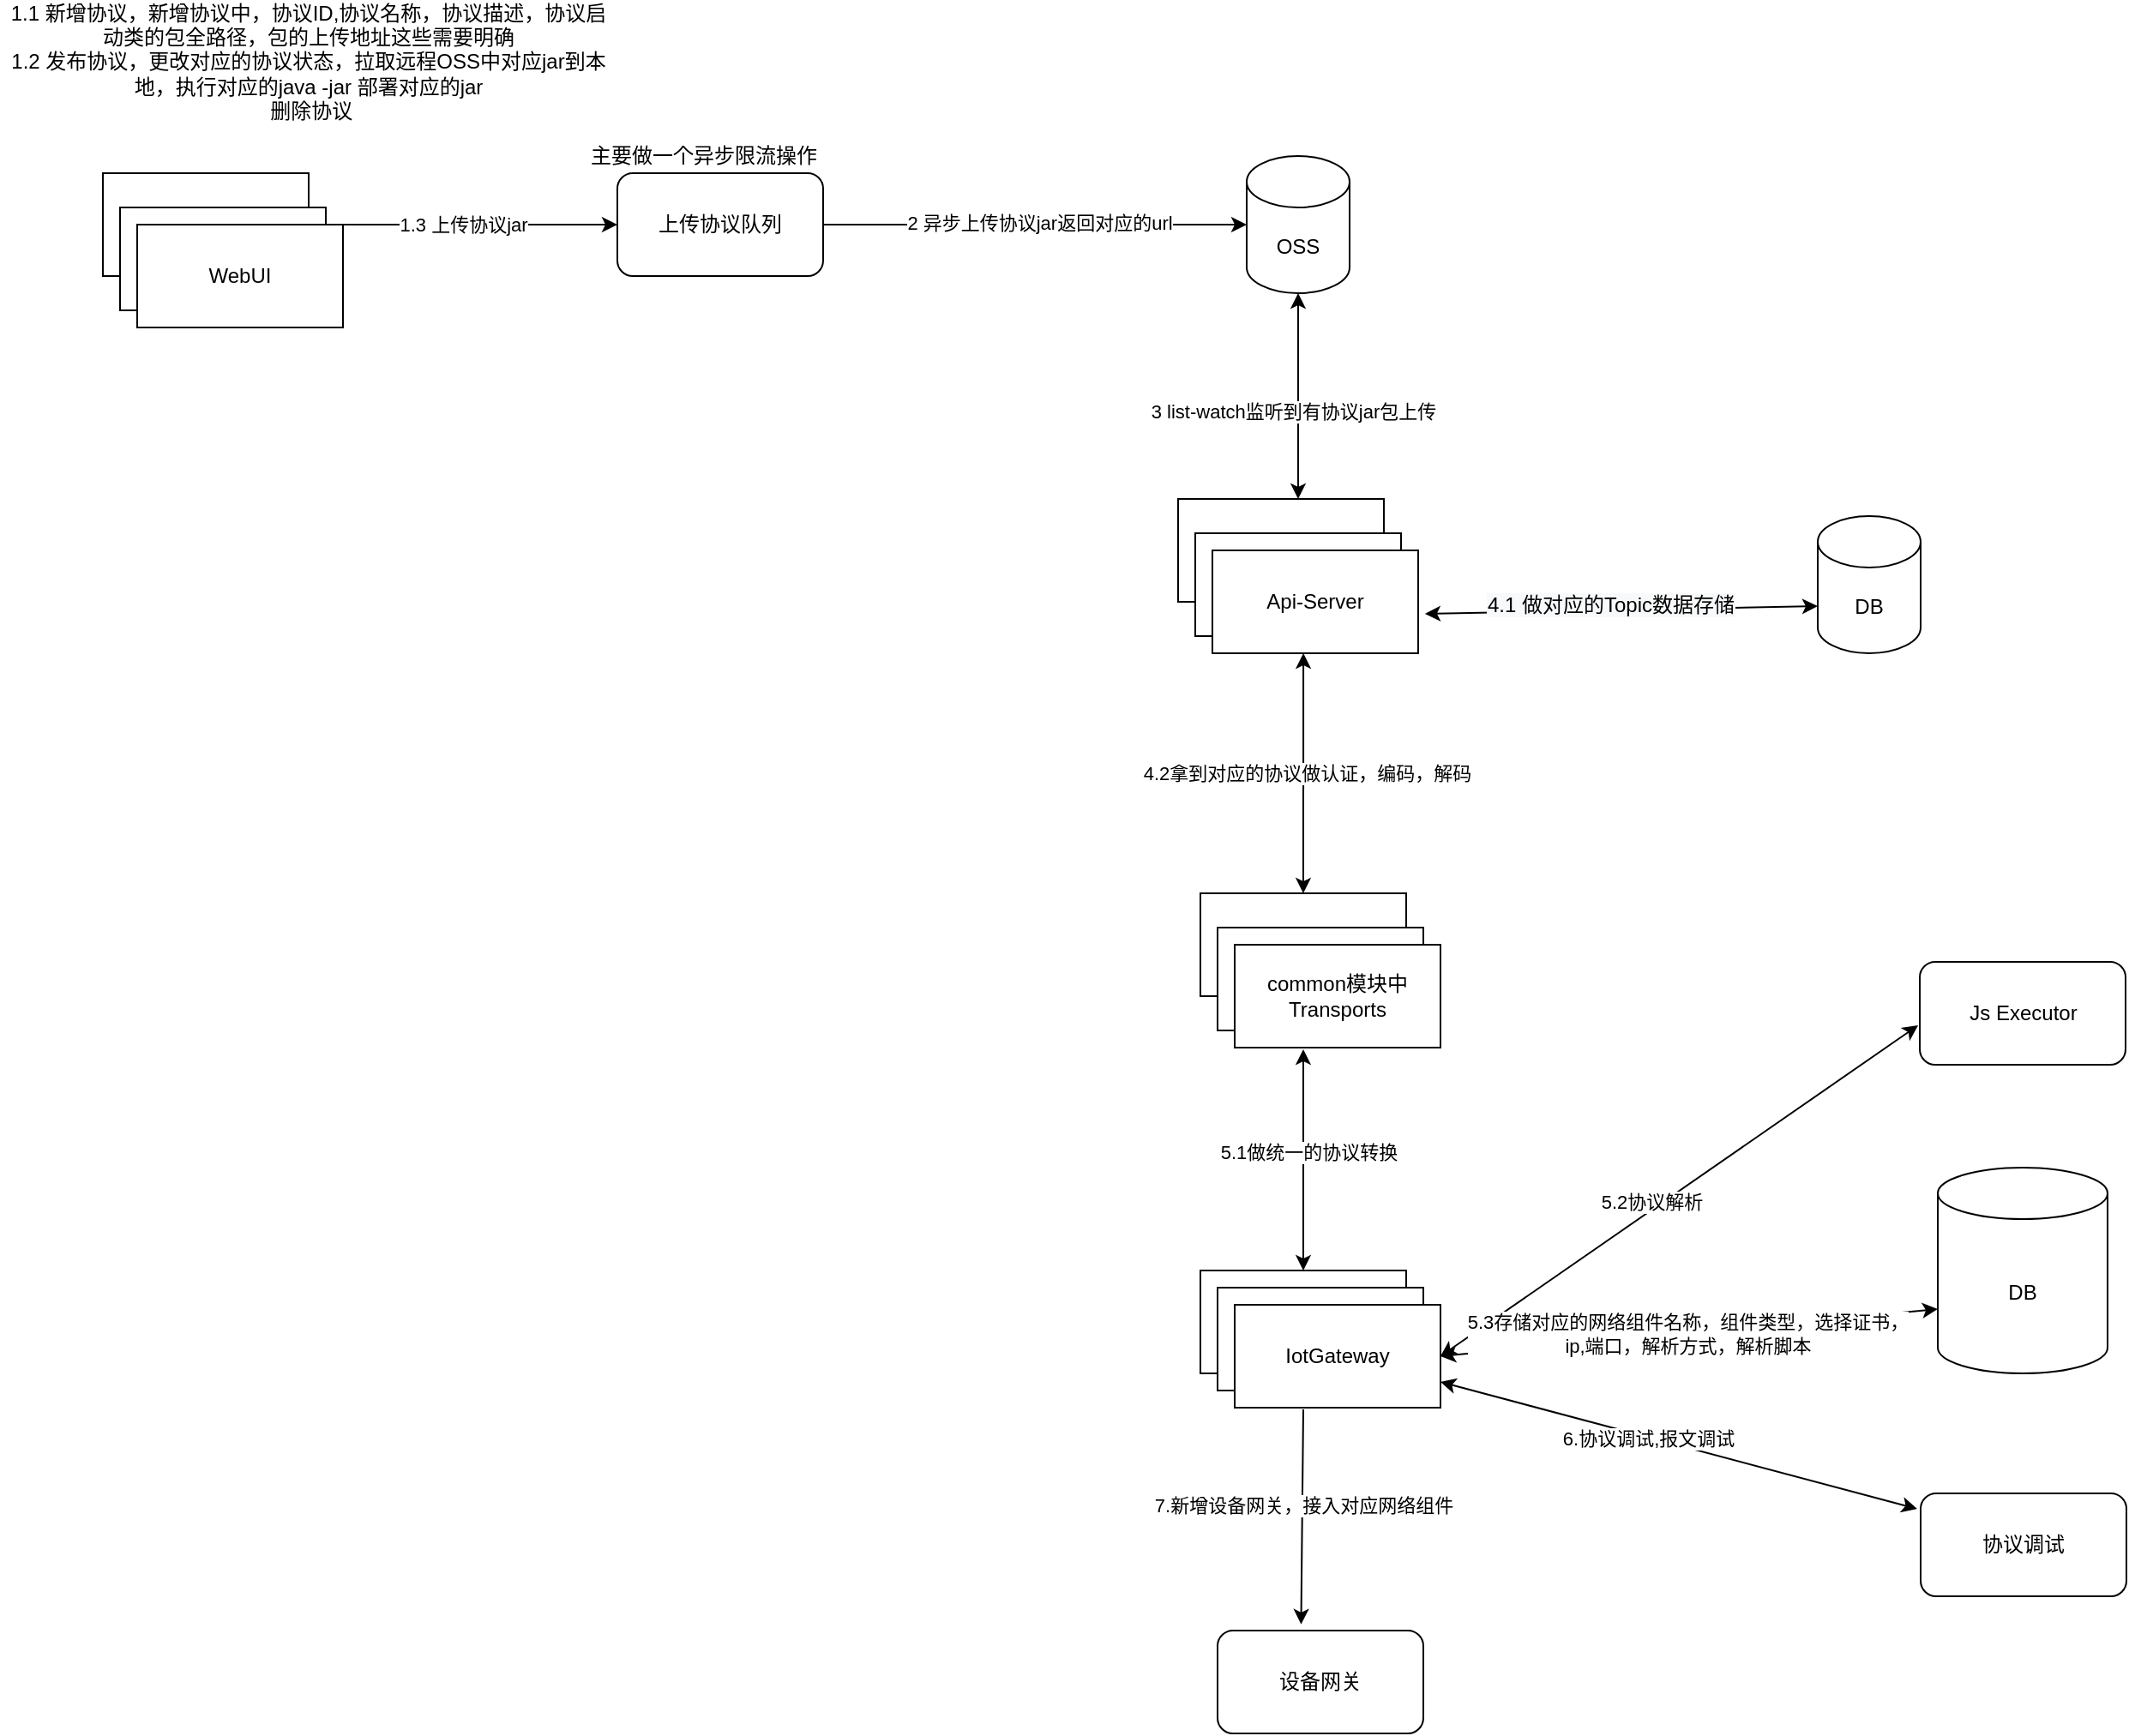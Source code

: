 <mxfile version="14.9.6" type="device"><diagram id="QC01FfjXsSG8Lmw8IUig" name="第 1 页"><mxGraphModel dx="652" dy="418" grid="1" gridSize="10" guides="1" tooltips="1" connect="1" arrows="1" fold="1" page="1" pageScale="1" pageWidth="827" pageHeight="1169" math="0" shadow="0"><root><mxCell id="0"/><mxCell id="1" parent="0"/><mxCell id="O3Fgp7e-K8LUQdWV6XME-1" value="" style="rounded=0;whiteSpace=wrap;html=1;" vertex="1" parent="1"><mxGeometry x="160" y="150" width="120" height="60" as="geometry"/></mxCell><mxCell id="O3Fgp7e-K8LUQdWV6XME-7" value="1.1 新增协议，新增协议中，协议ID,协议名称，协议描述，协议启动类的包全路径，包的上传地址这些需要明确&lt;br&gt;1.2 发布协议，更改对应的协议状态，拉取远程OSS中对应jar到本地，执行对应的java -jar 部署对应的jar&lt;br&gt;&amp;nbsp;删除协议" style="text;html=1;strokeColor=none;fillColor=none;align=center;verticalAlign=middle;whiteSpace=wrap;rounded=0;" vertex="1" parent="1"><mxGeometry x="100" y="80" width="360" height="10" as="geometry"/></mxCell><mxCell id="O3Fgp7e-K8LUQdWV6XME-9" value="OSS" style="shape=cylinder3;whiteSpace=wrap;html=1;boundedLbl=1;backgroundOutline=1;size=15;" vertex="1" parent="1"><mxGeometry x="827" y="140" width="60" height="80" as="geometry"/></mxCell><mxCell id="O3Fgp7e-K8LUQdWV6XME-10" value="上传协议队列" style="rounded=1;whiteSpace=wrap;html=1;" vertex="1" parent="1"><mxGeometry x="460" y="150" width="120" height="60" as="geometry"/></mxCell><mxCell id="O3Fgp7e-K8LUQdWV6XME-12" value="1.3 上传协议jar" style="endArrow=classic;html=1;exitX=1;exitY=0.5;exitDx=0;exitDy=0;entryX=0;entryY=0.5;entryDx=0;entryDy=0;" edge="1" parent="1" source="O3Fgp7e-K8LUQdWV6XME-1" target="O3Fgp7e-K8LUQdWV6XME-10"><mxGeometry width="50" height="50" relative="1" as="geometry"><mxPoint x="300" y="210" as="sourcePoint"/><mxPoint x="350" y="160" as="targetPoint"/></mxGeometry></mxCell><mxCell id="O3Fgp7e-K8LUQdWV6XME-13" value="" style="endArrow=classic;html=1;exitX=1;exitY=0.5;exitDx=0;exitDy=0;entryX=0;entryY=0.5;entryDx=0;entryDy=0;entryPerimeter=0;" edge="1" parent="1" source="O3Fgp7e-K8LUQdWV6XME-10" target="O3Fgp7e-K8LUQdWV6XME-9"><mxGeometry width="50" height="50" relative="1" as="geometry"><mxPoint x="610" y="220" as="sourcePoint"/><mxPoint x="660" y="170" as="targetPoint"/></mxGeometry></mxCell><mxCell id="O3Fgp7e-K8LUQdWV6XME-25" value="2 异步上传协议jar返回对应的url" style="edgeLabel;html=1;align=center;verticalAlign=middle;resizable=0;points=[];" vertex="1" connectable="0" parent="O3Fgp7e-K8LUQdWV6XME-13"><mxGeometry x="0.02" y="1" relative="1" as="geometry"><mxPoint as="offset"/></mxGeometry></mxCell><mxCell id="O3Fgp7e-K8LUQdWV6XME-14" value="DevicesIntegration" style="rounded=0;whiteSpace=wrap;html=1;" vertex="1" parent="1"><mxGeometry x="170" y="170" width="120" height="60" as="geometry"/></mxCell><mxCell id="O3Fgp7e-K8LUQdWV6XME-15" value="WebUI" style="rounded=0;whiteSpace=wrap;html=1;" vertex="1" parent="1"><mxGeometry x="180" y="180" width="120" height="60" as="geometry"/></mxCell><mxCell id="O3Fgp7e-K8LUQdWV6XME-18" value="" style="rounded=0;whiteSpace=wrap;html=1;" vertex="1" parent="1"><mxGeometry x="787" y="340" width="120" height="60" as="geometry"/></mxCell><mxCell id="O3Fgp7e-K8LUQdWV6XME-19" value="DevicesIntegration" style="rounded=0;whiteSpace=wrap;html=1;" vertex="1" parent="1"><mxGeometry x="797" y="360" width="120" height="60" as="geometry"/></mxCell><mxCell id="O3Fgp7e-K8LUQdWV6XME-20" value="Api-Server" style="rounded=0;whiteSpace=wrap;html=1;" vertex="1" parent="1"><mxGeometry x="807" y="370" width="120" height="60" as="geometry"/></mxCell><mxCell id="O3Fgp7e-K8LUQdWV6XME-23" value="" style="endArrow=classic;startArrow=classic;html=1;entryX=0.5;entryY=1;entryDx=0;entryDy=0;entryPerimeter=0;" edge="1" parent="1" target="O3Fgp7e-K8LUQdWV6XME-9"><mxGeometry width="50" height="50" relative="1" as="geometry"><mxPoint x="857" y="340" as="sourcePoint"/><mxPoint x="830" y="220" as="targetPoint"/><Array as="points"><mxPoint x="857" y="330"/></Array></mxGeometry></mxCell><mxCell id="O3Fgp7e-K8LUQdWV6XME-24" value="3 list-watch监听到有协议jar包上传" style="edgeLabel;html=1;align=center;verticalAlign=middle;resizable=0;points=[];" vertex="1" connectable="0" parent="O3Fgp7e-K8LUQdWV6XME-23"><mxGeometry x="-0.154" y="3" relative="1" as="geometry"><mxPoint as="offset"/></mxGeometry></mxCell><mxCell id="O3Fgp7e-K8LUQdWV6XME-26" value="DB" style="shape=cylinder3;whiteSpace=wrap;html=1;boundedLbl=1;backgroundOutline=1;size=15;" vertex="1" parent="1"><mxGeometry x="1160" y="350" width="60" height="80" as="geometry"/></mxCell><mxCell id="O3Fgp7e-K8LUQdWV6XME-27" value="" style="endArrow=classic;startArrow=classic;html=1;exitX=1.033;exitY=0.617;exitDx=0;exitDy=0;exitPerimeter=0;entryX=0;entryY=0;entryDx=0;entryDy=52.5;entryPerimeter=0;" edge="1" parent="1" source="O3Fgp7e-K8LUQdWV6XME-20" target="O3Fgp7e-K8LUQdWV6XME-26"><mxGeometry width="50" height="50" relative="1" as="geometry"><mxPoint x="700" y="490" as="sourcePoint"/><mxPoint x="750" y="440" as="targetPoint"/></mxGeometry></mxCell><mxCell id="O3Fgp7e-K8LUQdWV6XME-29" value="&lt;span style=&quot;font-size: 12px ; background-color: rgb(248 , 249 , 250)&quot;&gt;4.1 做对应的Topic数据存储&lt;/span&gt;" style="edgeLabel;html=1;align=center;verticalAlign=middle;resizable=0;points=[];" vertex="1" connectable="0" parent="O3Fgp7e-K8LUQdWV6XME-27"><mxGeometry x="-0.059" y="3" relative="1" as="geometry"><mxPoint as="offset"/></mxGeometry></mxCell><mxCell id="O3Fgp7e-K8LUQdWV6XME-30" value="" style="rounded=0;whiteSpace=wrap;html=1;" vertex="1" parent="1"><mxGeometry x="800" y="570" width="120" height="60" as="geometry"/></mxCell><mxCell id="O3Fgp7e-K8LUQdWV6XME-31" value="DevicesIntegration" style="rounded=0;whiteSpace=wrap;html=1;" vertex="1" parent="1"><mxGeometry x="810" y="590" width="120" height="60" as="geometry"/></mxCell><mxCell id="O3Fgp7e-K8LUQdWV6XME-32" value="common模块中Transports" style="rounded=0;whiteSpace=wrap;html=1;" vertex="1" parent="1"><mxGeometry x="820" y="600" width="120" height="60" as="geometry"/></mxCell><mxCell id="O3Fgp7e-K8LUQdWV6XME-33" value="" style="endArrow=classic;startArrow=classic;html=1;entryX=0.442;entryY=1;entryDx=0;entryDy=0;entryPerimeter=0;exitX=0.5;exitY=0;exitDx=0;exitDy=0;" edge="1" parent="1" source="O3Fgp7e-K8LUQdWV6XME-30" target="O3Fgp7e-K8LUQdWV6XME-20"><mxGeometry width="50" height="50" relative="1" as="geometry"><mxPoint x="840" y="570" as="sourcePoint"/><mxPoint x="890" y="520" as="targetPoint"/></mxGeometry></mxCell><mxCell id="O3Fgp7e-K8LUQdWV6XME-34" value="4.2拿到对应的协议做认证，编码，解码" style="edgeLabel;html=1;align=center;verticalAlign=middle;resizable=0;points=[];" vertex="1" connectable="0" parent="O3Fgp7e-K8LUQdWV6XME-33"><mxGeometry x="0.009" y="-2" relative="1" as="geometry"><mxPoint as="offset"/></mxGeometry></mxCell><mxCell id="O3Fgp7e-K8LUQdWV6XME-35" value="" style="endArrow=classic;startArrow=classic;html=1;exitX=0.5;exitY=0;exitDx=0;exitDy=0;" edge="1" parent="1" source="O3Fgp7e-K8LUQdWV6XME-36"><mxGeometry width="50" height="50" relative="1" as="geometry"><mxPoint x="872" y="790" as="sourcePoint"/><mxPoint x="860" y="661" as="targetPoint"/></mxGeometry></mxCell><mxCell id="O3Fgp7e-K8LUQdWV6XME-39" value="5.1做统一的协议转换" style="edgeLabel;html=1;align=center;verticalAlign=middle;resizable=0;points=[];" vertex="1" connectable="0" parent="O3Fgp7e-K8LUQdWV6XME-35"><mxGeometry x="0.076" y="-3" relative="1" as="geometry"><mxPoint as="offset"/></mxGeometry></mxCell><mxCell id="O3Fgp7e-K8LUQdWV6XME-36" value="" style="rounded=0;whiteSpace=wrap;html=1;" vertex="1" parent="1"><mxGeometry x="800" y="790" width="120" height="60" as="geometry"/></mxCell><mxCell id="O3Fgp7e-K8LUQdWV6XME-37" value="DevicesIntegration" style="rounded=0;whiteSpace=wrap;html=1;" vertex="1" parent="1"><mxGeometry x="810" y="800" width="120" height="60" as="geometry"/></mxCell><mxCell id="O3Fgp7e-K8LUQdWV6XME-38" value="IotGateway" style="rounded=0;whiteSpace=wrap;html=1;" vertex="1" parent="1"><mxGeometry x="820" y="810" width="120" height="60" as="geometry"/></mxCell><mxCell id="O3Fgp7e-K8LUQdWV6XME-40" value="Js Executor" style="rounded=1;whiteSpace=wrap;html=1;" vertex="1" parent="1"><mxGeometry x="1219.5" y="610" width="120" height="60" as="geometry"/></mxCell><mxCell id="O3Fgp7e-K8LUQdWV6XME-41" value="" style="endArrow=classic;startArrow=classic;html=1;exitX=1;exitY=0.5;exitDx=0;exitDy=0;entryX=-0.008;entryY=0.617;entryDx=0;entryDy=0;entryPerimeter=0;" edge="1" parent="1" source="O3Fgp7e-K8LUQdWV6XME-38" target="O3Fgp7e-K8LUQdWV6XME-40"><mxGeometry width="50" height="50" relative="1" as="geometry"><mxPoint x="970" y="920" as="sourcePoint"/><mxPoint x="1020" y="870" as="targetPoint"/></mxGeometry></mxCell><mxCell id="O3Fgp7e-K8LUQdWV6XME-42" value="5.2协议解析" style="edgeLabel;html=1;align=center;verticalAlign=middle;resizable=0;points=[];" vertex="1" connectable="0" parent="O3Fgp7e-K8LUQdWV6XME-41"><mxGeometry x="-0.104" y="4" relative="1" as="geometry"><mxPoint as="offset"/></mxGeometry></mxCell><mxCell id="O3Fgp7e-K8LUQdWV6XME-43" value="DB" style="shape=cylinder3;whiteSpace=wrap;html=1;boundedLbl=1;backgroundOutline=1;size=15;" vertex="1" parent="1"><mxGeometry x="1230" y="730" width="99" height="120" as="geometry"/></mxCell><mxCell id="O3Fgp7e-K8LUQdWV6XME-45" value="" style="endArrow=classic;startArrow=classic;html=1;exitX=1;exitY=0.5;exitDx=0;exitDy=0;entryX=0;entryY=0;entryDx=0;entryDy=82.5;entryPerimeter=0;" edge="1" parent="1" source="O3Fgp7e-K8LUQdWV6XME-38" target="O3Fgp7e-K8LUQdWV6XME-43"><mxGeometry width="50" height="50" relative="1" as="geometry"><mxPoint x="950" y="950" as="sourcePoint"/><mxPoint x="1200" y="940" as="targetPoint"/></mxGeometry></mxCell><mxCell id="O3Fgp7e-K8LUQdWV6XME-46" value="5.3存储对应的网络组件名称，组件类型，选择证书，&lt;br&gt;ip,端口，解析方式，解析脚本" style="edgeLabel;html=1;align=center;verticalAlign=middle;resizable=0;points=[];" vertex="1" connectable="0" parent="O3Fgp7e-K8LUQdWV6XME-45"><mxGeometry x="-0.313" y="-1" relative="1" as="geometry"><mxPoint x="44" y="-5" as="offset"/></mxGeometry></mxCell><mxCell id="O3Fgp7e-K8LUQdWV6XME-47" value="协议调试" style="rounded=1;whiteSpace=wrap;html=1;" vertex="1" parent="1"><mxGeometry x="1220" y="920" width="120" height="60" as="geometry"/></mxCell><mxCell id="O3Fgp7e-K8LUQdWV6XME-48" value="" style="endArrow=classic;startArrow=classic;html=1;exitX=1;exitY=0.75;exitDx=0;exitDy=0;entryX=-0.017;entryY=0.15;entryDx=0;entryDy=0;entryPerimeter=0;" edge="1" parent="1" source="O3Fgp7e-K8LUQdWV6XME-38" target="O3Fgp7e-K8LUQdWV6XME-47"><mxGeometry width="50" height="50" relative="1" as="geometry"><mxPoint x="1000" y="1020" as="sourcePoint"/><mxPoint x="1050" y="970" as="targetPoint"/></mxGeometry></mxCell><mxCell id="O3Fgp7e-K8LUQdWV6XME-49" value="6.协议调试,报文调试" style="edgeLabel;html=1;align=center;verticalAlign=middle;resizable=0;points=[];" vertex="1" connectable="0" parent="O3Fgp7e-K8LUQdWV6XME-48"><mxGeometry x="-0.132" y="-1" relative="1" as="geometry"><mxPoint as="offset"/></mxGeometry></mxCell><mxCell id="O3Fgp7e-K8LUQdWV6XME-50" value="设备网关" style="rounded=1;whiteSpace=wrap;html=1;" vertex="1" parent="1"><mxGeometry x="810" y="1000" width="120" height="60" as="geometry"/></mxCell><mxCell id="O3Fgp7e-K8LUQdWV6XME-52" value="" style="endArrow=classic;html=1;entryX=0.406;entryY=-0.06;entryDx=0;entryDy=0;entryPerimeter=0;" edge="1" parent="1" target="O3Fgp7e-K8LUQdWV6XME-50"><mxGeometry width="50" height="50" relative="1" as="geometry"><mxPoint x="860" y="871" as="sourcePoint"/><mxPoint x="900" y="960" as="targetPoint"/></mxGeometry></mxCell><mxCell id="O3Fgp7e-K8LUQdWV6XME-53" value="7.新增设备网关，接入对应网络组件" style="edgeLabel;html=1;align=center;verticalAlign=middle;resizable=0;points=[];" vertex="1" connectable="0" parent="O3Fgp7e-K8LUQdWV6XME-52"><mxGeometry x="-0.103" relative="1" as="geometry"><mxPoint as="offset"/></mxGeometry></mxCell><mxCell id="O3Fgp7e-K8LUQdWV6XME-55" value="主要做一个异步限流操作" style="text;html=1;align=center;verticalAlign=middle;resizable=0;points=[];autosize=1;strokeColor=none;" vertex="1" parent="1"><mxGeometry x="435" y="130" width="150" height="20" as="geometry"/></mxCell></root></mxGraphModel></diagram></mxfile>